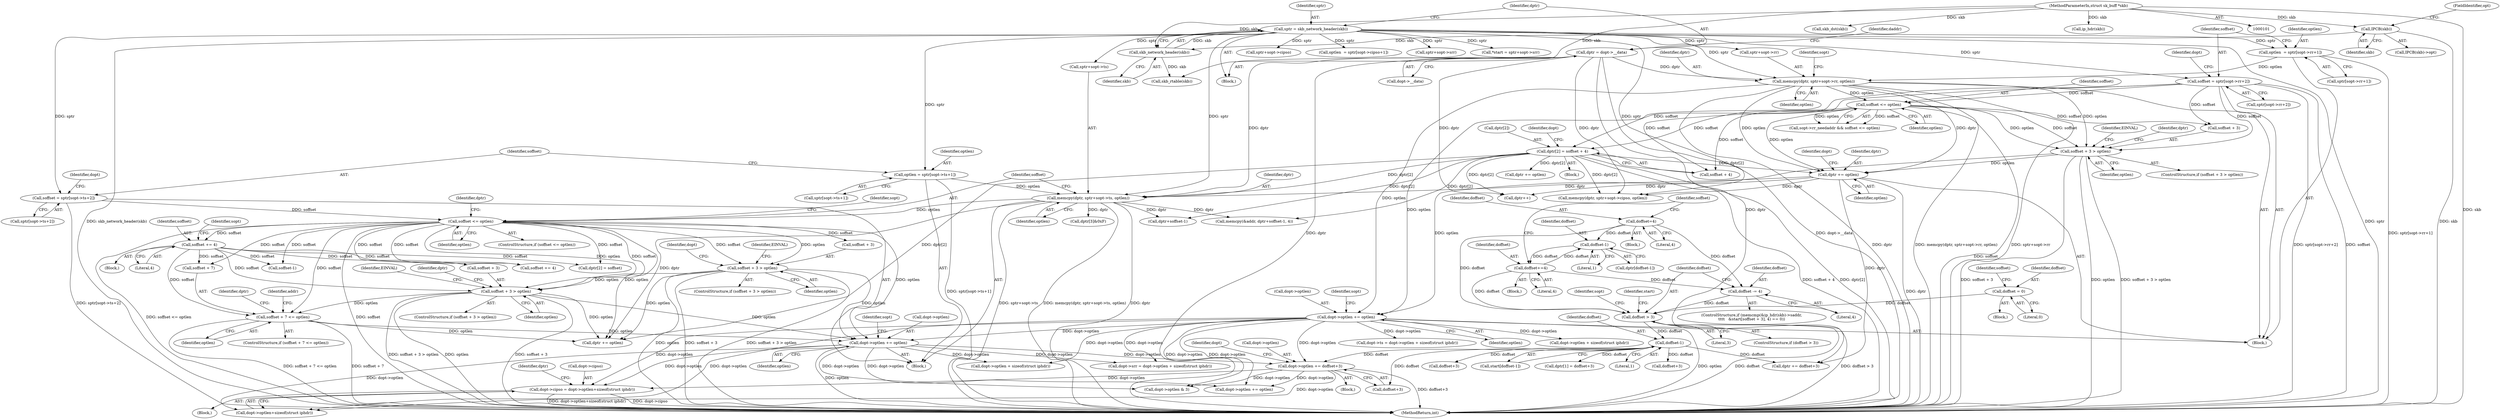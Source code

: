 digraph "0_linux_f6d8bd051c391c1c0458a30b2a7abcd939329259_16@API" {
"1000568" [label="(Call,dopt->cipso = dopt->optlen+sizeof(struct iphdr))"];
"1000376" [label="(Call,dopt->optlen += optlen)"];
"1000278" [label="(Call,soffset + 3 > optlen)"];
"1000268" [label="(Call,soffset <= optlen)"];
"1000240" [label="(Call,soffset = sptr[sopt->ts+2])"];
"1000132" [label="(Call,sptr = skb_network_header(skb))"];
"1000134" [label="(Call,skb_network_header(skb))"];
"1000121" [label="(Call,IPCB(skb))"];
"1000103" [label="(MethodParameterIn,struct sk_buff *skb)"];
"1000259" [label="(Call,memcpy(dptr, sptr+sopt->ts, optlen))"];
"1000218" [label="(Call,dptr += optlen)"];
"1000180" [label="(Call,memcpy(dptr, sptr+sopt->rr, optlen))"];
"1000136" [label="(Call,dptr = dopt->__data)"];
"1000152" [label="(Call,optlen  = sptr[sopt->rr+1])"];
"1000193" [label="(Call,soffset <= optlen)"];
"1000161" [label="(Call,soffset = sptr[sopt->rr+2])"];
"1000198" [label="(Call,soffset + 3 > optlen)"];
"1000206" [label="(Call,dptr[2] = soffset + 4)"];
"1000231" [label="(Call,optlen = sptr[sopt->ts+1])"];
"1000300" [label="(Call,soffset + 3 > optlen)"];
"1000291" [label="(Call,soffset += 4)"];
"1000333" [label="(Call,soffset + 7 <= optlen)"];
"1000221" [label="(Call,dopt->optlen += optlen)"];
"1000540" [label="(Call,dopt->optlen += doffset+3)"];
"1000495" [label="(Call,doffset-1)"];
"1000487" [label="(Call,doffset > 3)"];
"1000405" [label="(Call,doffset = 0)"];
"1000483" [label="(Call,doffset -= 4)"];
"1000440" [label="(Call,doffset=4)"];
"1000450" [label="(Call,doffset+=4)"];
"1000457" [label="(Call,doffset-1)"];
"1000123" [label="(FieldIdentifier,opt)"];
"1000223" [label="(Identifier,dopt)"];
"1000137" [label="(Identifier,dptr)"];
"1000467" [label="(ControlStructure,if (memcmp(&ip_hdr(skb)->saddr,\n\t\t\t\t   &start[soffset + 3], 4) == 0))"];
"1000440" [label="(Call,doffset=4)"];
"1000580" [label="(Call,sptr+sopt->cipso)"];
"1000307" [label="(Identifier,EINVAL)"];
"1000383" [label="(Identifier,sopt)"];
"1000296" [label="(Identifier,sopt)"];
"1000343" [label="(Call,dptr+soffset-1)"];
"1000191" [label="(Identifier,sopt)"];
"1000496" [label="(Identifier,doffset)"];
"1000485" [label="(Literal,4)"];
"1000340" [label="(Call,memcpy(&addr, dptr+soffset-1, 4))"];
"1000220" [label="(Identifier,optlen)"];
"1000162" [label="(Identifier,soffset)"];
"1000484" [label="(Identifier,doffset)"];
"1000410" [label="(Identifier,soffset)"];
"1000457" [label="(Call,doffset-1)"];
"1000206" [label="(Call,dptr[2] = soffset + 4)"];
"1000187" [label="(Identifier,optlen)"];
"1000345" [label="(Call,soffset-1)"];
"1000487" [label="(Call,doffset > 3)"];
"1000196" [label="(Block,)"];
"1000230" [label="(Block,)"];
"1000304" [label="(Identifier,optlen)"];
"1000407" [label="(Literal,0)"];
"1000334" [label="(Call,soffset + 7)"];
"1000556" [label="(Identifier,sopt)"];
"1000144" [label="(Call,skb_rtable(skb))"];
"1000406" [label="(Identifier,doffset)"];
"1000579" [label="(Identifier,dptr)"];
"1000373" [label="(Call,dptr += optlen)"];
"1000268" [label="(Call,soffset <= optlen)"];
"1000595" [label="(Call,dopt->optlen & 3)"];
"1000193" [label="(Call,soffset <= optlen)"];
"1000199" [label="(Call,soffset + 3)"];
"1000274" [label="(Identifier,sopt)"];
"1000207" [label="(Call,dptr[2])"];
"1000288" [label="(Identifier,dopt)"];
"1000517" [label="(Call,doffset+3)"];
"1000242" [label="(Call,sptr[sopt->ts+2])"];
"1000276" [label="(Block,)"];
"1000221" [label="(Call,dopt->optlen += optlen)"];
"1000285" [label="(Identifier,EINVAL)"];
"1000534" [label="(Call,dopt->optlen + sizeof(struct iphdr))"];
"1000120" [label="(Call,IPCB(skb)->opt)"];
"1000337" [label="(Identifier,optlen)"];
"1000497" [label="(Literal,1)"];
"1000210" [label="(Call,soffset + 4)"];
"1000194" [label="(Identifier,soffset)"];
"1000163" [label="(Call,sptr[sopt->rr+2])"];
"1000231" [label="(Call,optlen = sptr[sopt->ts+1])"];
"1000181" [label="(Identifier,dptr)"];
"1000322" [label="(Call,soffset += 4)"];
"1000134" [label="(Call,skb_network_header(skb))"];
"1000259" [label="(Call,memcpy(dptr, sptr+sopt->ts, optlen))"];
"1000354" [label="(Call,skb_dst(skb))"];
"1000525" [label="(Call,dptr += doffset+3)"];
"1000342" [label="(Identifier,addr)"];
"1000299" [label="(ControlStructure,if (soffset + 3 > optlen))"];
"1000202" [label="(Identifier,optlen)"];
"1000495" [label="(Call,doffset-1)"];
"1000455" [label="(Call,dptr[doffset-1])"];
"1000225" [label="(Identifier,optlen)"];
"1000292" [label="(Identifier,soffset)"];
"1000215" [label="(Identifier,dopt)"];
"1000241" [label="(Identifier,soffset)"];
"1000472" [label="(Call,ip_hdr(skb))"];
"1000458" [label="(Identifier,doffset)"];
"1000452" [label="(Literal,4)"];
"1000208" [label="(Identifier,dptr)"];
"1000232" [label="(Identifier,optlen)"];
"1000450" [label="(Call,doffset+=4)"];
"1000270" [label="(Identifier,optlen)"];
"1000138" [label="(Call,dopt->__data)"];
"1000370" [label="(Identifier,dptr)"];
"1000266" [label="(Identifier,optlen)"];
"1000541" [label="(Call,dopt->optlen)"];
"1000267" [label="(ControlStructure,if (soffset <= optlen))"];
"1000261" [label="(Call,sptr+sopt->ts)"];
"1000612" [label="(MethodReturn,int)"];
"1000488" [label="(Identifier,doffset)"];
"1000269" [label="(Identifier,soffset)"];
"1000233" [label="(Call,sptr[sopt->ts+1])"];
"1000103" [label="(MethodParameterIn,struct sk_buff *skb)"];
"1000151" [label="(Block,)"];
"1000451" [label="(Identifier,doffset)"];
"1000189" [label="(Call,sopt->rr_needaddr && soffset <= optlen)"];
"1000374" [label="(Identifier,dptr)"];
"1000377" [label="(Call,dopt->optlen)"];
"1000136" [label="(Call,dptr = dopt->__data)"];
"1000132" [label="(Call,sptr = skb_network_header(skb))"];
"1000376" [label="(Call,dopt->optlen += optlen)"];
"1000589" [label="(Call,dopt->optlen += optlen)"];
"1000333" [label="(Call,soffset + 7 <= optlen)"];
"1000559" [label="(Call,optlen  = sptr[sopt->cipso+1])"];
"1000544" [label="(Call,doffset+3)"];
"1000446" [label="(Block,)"];
"1000135" [label="(Identifier,skb)"];
"1000240" [label="(Call,soffset = sptr[sopt->ts+2])"];
"1000444" [label="(Identifier,soffset)"];
"1000154" [label="(Call,sptr[sopt->rr+1])"];
"1000527" [label="(Call,doffset+3)"];
"1000122" [label="(Identifier,skb)"];
"1000483" [label="(Call,doffset -= 4)"];
"1000133" [label="(Identifier,sptr)"];
"1000513" [label="(Call,dptr[1] = doffset+3)"];
"1000568" [label="(Call,dopt->cipso = dopt->optlen+sizeof(struct iphdr))"];
"1000253" [label="(Call,dopt->optlen + sizeof(struct iphdr))"];
"1000277" [label="(ControlStructure,if (soffset + 3 > optlen))"];
"1000586" [label="(Call,dptr += optlen)"];
"1000180" [label="(Call,memcpy(dptr, sptr+sopt->rr, optlen))"];
"1000603" [label="(Call,dptr++)"];
"1000205" [label="(Identifier,EINVAL)"];
"1000161" [label="(Call,soffset = sptr[sopt->rr+2])"];
"1000380" [label="(Identifier,optlen)"];
"1000249" [label="(Call,dopt->ts = dopt->optlen + sizeof(struct iphdr))"];
"1000493" [label="(Call,start[doffset-1])"];
"1000441" [label="(Identifier,doffset)"];
"1000569" [label="(Call,dopt->cipso)"];
"1000389" [label="(Call,sptr+sopt->srr)"];
"1000442" [label="(Literal,4)"];
"1000310" [label="(Call,dptr[3]&0xF)"];
"1000572" [label="(Call,dopt->optlen+sizeof(struct iphdr))"];
"1000104" [label="(Block,)"];
"1000301" [label="(Call,soffset + 3)"];
"1000219" [label="(Identifier,dptr)"];
"1000172" [label="(Identifier,dopt)"];
"1000332" [label="(ControlStructure,if (soffset + 7 <= optlen))"];
"1000251" [label="(Identifier,dopt)"];
"1000153" [label="(Identifier,optlen)"];
"1000152" [label="(Call,optlen  = sptr[sopt->rr+1])"];
"1000198" [label="(Call,soffset + 3 > optlen)"];
"1000368" [label="(Call,dptr[2] = soffset)"];
"1000121" [label="(Call,IPCB(skb))"];
"1000195" [label="(Identifier,optlen)"];
"1000279" [label="(Call,soffset + 3)"];
"1000540" [label="(Call,dopt->optlen += doffset+3)"];
"1000385" [label="(Block,)"];
"1000578" [label="(Call,memcpy(dptr, sptr+sopt->cipso, optlen))"];
"1000405" [label="(Call,doffset = 0)"];
"1000436" [label="(Block,)"];
"1000549" [label="(Identifier,dopt)"];
"1000222" [label="(Call,dopt->optlen)"];
"1000490" [label="(Block,)"];
"1000530" [label="(Call,dopt->srr = dopt->optlen + sizeof(struct iphdr))"];
"1000278" [label="(Call,soffset + 3 > optlen)"];
"1000218" [label="(Call,dptr += optlen)"];
"1000282" [label="(Identifier,optlen)"];
"1000459" [label="(Literal,1)"];
"1000228" [label="(Identifier,sopt)"];
"1000291" [label="(Call,soffset += 4)"];
"1000387" [label="(Call,*start = sptr+sopt->srr)"];
"1000293" [label="(Literal,4)"];
"1000486" [label="(ControlStructure,if (doffset > 3))"];
"1000142" [label="(Identifier,daddr)"];
"1000558" [label="(Block,)"];
"1000300" [label="(Call,soffset + 3 > optlen)"];
"1000260" [label="(Identifier,dptr)"];
"1000312" [label="(Identifier,dptr)"];
"1000197" [label="(ControlStructure,if (soffset + 3 > optlen))"];
"1000489" [label="(Literal,3)"];
"1000182" [label="(Call,sptr+sopt->rr)"];
"1000494" [label="(Identifier,start)"];
"1000568" -> "1000558"  [label="AST: "];
"1000568" -> "1000572"  [label="CFG: "];
"1000569" -> "1000568"  [label="AST: "];
"1000572" -> "1000568"  [label="AST: "];
"1000579" -> "1000568"  [label="CFG: "];
"1000568" -> "1000612"  [label="DDG: dopt->cipso"];
"1000568" -> "1000612"  [label="DDG: dopt->optlen+sizeof(struct iphdr)"];
"1000376" -> "1000568"  [label="DDG: dopt->optlen"];
"1000221" -> "1000568"  [label="DDG: dopt->optlen"];
"1000540" -> "1000568"  [label="DDG: dopt->optlen"];
"1000376" -> "1000230"  [label="AST: "];
"1000376" -> "1000380"  [label="CFG: "];
"1000377" -> "1000376"  [label="AST: "];
"1000380" -> "1000376"  [label="AST: "];
"1000383" -> "1000376"  [label="CFG: "];
"1000376" -> "1000612"  [label="DDG: optlen"];
"1000278" -> "1000376"  [label="DDG: optlen"];
"1000300" -> "1000376"  [label="DDG: optlen"];
"1000268" -> "1000376"  [label="DDG: optlen"];
"1000333" -> "1000376"  [label="DDG: optlen"];
"1000221" -> "1000376"  [label="DDG: dopt->optlen"];
"1000376" -> "1000530"  [label="DDG: dopt->optlen"];
"1000376" -> "1000534"  [label="DDG: dopt->optlen"];
"1000376" -> "1000540"  [label="DDG: dopt->optlen"];
"1000376" -> "1000572"  [label="DDG: dopt->optlen"];
"1000376" -> "1000589"  [label="DDG: dopt->optlen"];
"1000376" -> "1000595"  [label="DDG: dopt->optlen"];
"1000278" -> "1000277"  [label="AST: "];
"1000278" -> "1000282"  [label="CFG: "];
"1000279" -> "1000278"  [label="AST: "];
"1000282" -> "1000278"  [label="AST: "];
"1000285" -> "1000278"  [label="CFG: "];
"1000288" -> "1000278"  [label="CFG: "];
"1000278" -> "1000612"  [label="DDG: optlen"];
"1000278" -> "1000612"  [label="DDG: soffset + 3 > optlen"];
"1000278" -> "1000612"  [label="DDG: soffset + 3"];
"1000268" -> "1000278"  [label="DDG: soffset"];
"1000268" -> "1000278"  [label="DDG: optlen"];
"1000278" -> "1000300"  [label="DDG: optlen"];
"1000278" -> "1000373"  [label="DDG: optlen"];
"1000268" -> "1000267"  [label="AST: "];
"1000268" -> "1000270"  [label="CFG: "];
"1000269" -> "1000268"  [label="AST: "];
"1000270" -> "1000268"  [label="AST: "];
"1000274" -> "1000268"  [label="CFG: "];
"1000374" -> "1000268"  [label="CFG: "];
"1000268" -> "1000612"  [label="DDG: soffset"];
"1000268" -> "1000612"  [label="DDG: soffset <= optlen"];
"1000240" -> "1000268"  [label="DDG: soffset"];
"1000259" -> "1000268"  [label="DDG: optlen"];
"1000268" -> "1000279"  [label="DDG: soffset"];
"1000268" -> "1000291"  [label="DDG: soffset"];
"1000268" -> "1000300"  [label="DDG: soffset"];
"1000268" -> "1000300"  [label="DDG: optlen"];
"1000268" -> "1000301"  [label="DDG: soffset"];
"1000268" -> "1000322"  [label="DDG: soffset"];
"1000268" -> "1000333"  [label="DDG: soffset"];
"1000268" -> "1000334"  [label="DDG: soffset"];
"1000268" -> "1000345"  [label="DDG: soffset"];
"1000268" -> "1000368"  [label="DDG: soffset"];
"1000268" -> "1000373"  [label="DDG: optlen"];
"1000240" -> "1000230"  [label="AST: "];
"1000240" -> "1000242"  [label="CFG: "];
"1000241" -> "1000240"  [label="AST: "];
"1000242" -> "1000240"  [label="AST: "];
"1000251" -> "1000240"  [label="CFG: "];
"1000240" -> "1000612"  [label="DDG: sptr[sopt->ts+2]"];
"1000132" -> "1000240"  [label="DDG: sptr"];
"1000132" -> "1000104"  [label="AST: "];
"1000132" -> "1000134"  [label="CFG: "];
"1000133" -> "1000132"  [label="AST: "];
"1000134" -> "1000132"  [label="AST: "];
"1000137" -> "1000132"  [label="CFG: "];
"1000132" -> "1000612"  [label="DDG: skb_network_header(skb)"];
"1000132" -> "1000612"  [label="DDG: sptr"];
"1000134" -> "1000132"  [label="DDG: skb"];
"1000132" -> "1000152"  [label="DDG: sptr"];
"1000132" -> "1000161"  [label="DDG: sptr"];
"1000132" -> "1000180"  [label="DDG: sptr"];
"1000132" -> "1000182"  [label="DDG: sptr"];
"1000132" -> "1000231"  [label="DDG: sptr"];
"1000132" -> "1000259"  [label="DDG: sptr"];
"1000132" -> "1000261"  [label="DDG: sptr"];
"1000132" -> "1000387"  [label="DDG: sptr"];
"1000132" -> "1000389"  [label="DDG: sptr"];
"1000132" -> "1000559"  [label="DDG: sptr"];
"1000132" -> "1000578"  [label="DDG: sptr"];
"1000132" -> "1000580"  [label="DDG: sptr"];
"1000134" -> "1000135"  [label="CFG: "];
"1000135" -> "1000134"  [label="AST: "];
"1000121" -> "1000134"  [label="DDG: skb"];
"1000103" -> "1000134"  [label="DDG: skb"];
"1000134" -> "1000144"  [label="DDG: skb"];
"1000121" -> "1000120"  [label="AST: "];
"1000121" -> "1000122"  [label="CFG: "];
"1000122" -> "1000121"  [label="AST: "];
"1000123" -> "1000121"  [label="CFG: "];
"1000121" -> "1000612"  [label="DDG: skb"];
"1000103" -> "1000121"  [label="DDG: skb"];
"1000103" -> "1000101"  [label="AST: "];
"1000103" -> "1000612"  [label="DDG: skb"];
"1000103" -> "1000144"  [label="DDG: skb"];
"1000103" -> "1000354"  [label="DDG: skb"];
"1000103" -> "1000472"  [label="DDG: skb"];
"1000259" -> "1000230"  [label="AST: "];
"1000259" -> "1000266"  [label="CFG: "];
"1000260" -> "1000259"  [label="AST: "];
"1000261" -> "1000259"  [label="AST: "];
"1000266" -> "1000259"  [label="AST: "];
"1000269" -> "1000259"  [label="CFG: "];
"1000259" -> "1000612"  [label="DDG: memcpy(dptr, sptr+sopt->ts, optlen)"];
"1000259" -> "1000612"  [label="DDG: dptr"];
"1000259" -> "1000612"  [label="DDG: sptr+sopt->ts"];
"1000218" -> "1000259"  [label="DDG: dptr"];
"1000206" -> "1000259"  [label="DDG: dptr[2]"];
"1000136" -> "1000259"  [label="DDG: dptr"];
"1000231" -> "1000259"  [label="DDG: optlen"];
"1000259" -> "1000310"  [label="DDG: dptr"];
"1000259" -> "1000340"  [label="DDG: dptr"];
"1000259" -> "1000343"  [label="DDG: dptr"];
"1000259" -> "1000373"  [label="DDG: dptr"];
"1000218" -> "1000151"  [label="AST: "];
"1000218" -> "1000220"  [label="CFG: "];
"1000219" -> "1000218"  [label="AST: "];
"1000220" -> "1000218"  [label="AST: "];
"1000223" -> "1000218"  [label="CFG: "];
"1000218" -> "1000612"  [label="DDG: dptr"];
"1000180" -> "1000218"  [label="DDG: optlen"];
"1000180" -> "1000218"  [label="DDG: dptr"];
"1000193" -> "1000218"  [label="DDG: optlen"];
"1000198" -> "1000218"  [label="DDG: optlen"];
"1000206" -> "1000218"  [label="DDG: dptr[2]"];
"1000218" -> "1000525"  [label="DDG: dptr"];
"1000218" -> "1000578"  [label="DDG: dptr"];
"1000218" -> "1000603"  [label="DDG: dptr"];
"1000180" -> "1000151"  [label="AST: "];
"1000180" -> "1000187"  [label="CFG: "];
"1000181" -> "1000180"  [label="AST: "];
"1000182" -> "1000180"  [label="AST: "];
"1000187" -> "1000180"  [label="AST: "];
"1000191" -> "1000180"  [label="CFG: "];
"1000180" -> "1000612"  [label="DDG: sptr+sopt->rr"];
"1000180" -> "1000612"  [label="DDG: dptr"];
"1000180" -> "1000612"  [label="DDG: memcpy(dptr, sptr+sopt->rr, optlen)"];
"1000136" -> "1000180"  [label="DDG: dptr"];
"1000152" -> "1000180"  [label="DDG: optlen"];
"1000180" -> "1000193"  [label="DDG: optlen"];
"1000180" -> "1000198"  [label="DDG: optlen"];
"1000180" -> "1000221"  [label="DDG: optlen"];
"1000136" -> "1000104"  [label="AST: "];
"1000136" -> "1000138"  [label="CFG: "];
"1000137" -> "1000136"  [label="AST: "];
"1000138" -> "1000136"  [label="AST: "];
"1000142" -> "1000136"  [label="CFG: "];
"1000136" -> "1000612"  [label="DDG: dopt->__data"];
"1000136" -> "1000612"  [label="DDG: dptr"];
"1000136" -> "1000525"  [label="DDG: dptr"];
"1000136" -> "1000578"  [label="DDG: dptr"];
"1000136" -> "1000603"  [label="DDG: dptr"];
"1000152" -> "1000151"  [label="AST: "];
"1000152" -> "1000154"  [label="CFG: "];
"1000153" -> "1000152"  [label="AST: "];
"1000154" -> "1000152"  [label="AST: "];
"1000162" -> "1000152"  [label="CFG: "];
"1000152" -> "1000612"  [label="DDG: sptr[sopt->rr+1]"];
"1000193" -> "1000189"  [label="AST: "];
"1000193" -> "1000195"  [label="CFG: "];
"1000194" -> "1000193"  [label="AST: "];
"1000195" -> "1000193"  [label="AST: "];
"1000189" -> "1000193"  [label="CFG: "];
"1000193" -> "1000612"  [label="DDG: soffset"];
"1000193" -> "1000189"  [label="DDG: soffset"];
"1000193" -> "1000189"  [label="DDG: optlen"];
"1000161" -> "1000193"  [label="DDG: soffset"];
"1000193" -> "1000198"  [label="DDG: soffset"];
"1000193" -> "1000198"  [label="DDG: optlen"];
"1000193" -> "1000199"  [label="DDG: soffset"];
"1000193" -> "1000206"  [label="DDG: soffset"];
"1000193" -> "1000210"  [label="DDG: soffset"];
"1000193" -> "1000221"  [label="DDG: optlen"];
"1000161" -> "1000151"  [label="AST: "];
"1000161" -> "1000163"  [label="CFG: "];
"1000162" -> "1000161"  [label="AST: "];
"1000163" -> "1000161"  [label="AST: "];
"1000172" -> "1000161"  [label="CFG: "];
"1000161" -> "1000612"  [label="DDG: sptr[sopt->rr+2]"];
"1000161" -> "1000612"  [label="DDG: soffset"];
"1000161" -> "1000198"  [label="DDG: soffset"];
"1000161" -> "1000199"  [label="DDG: soffset"];
"1000161" -> "1000206"  [label="DDG: soffset"];
"1000161" -> "1000210"  [label="DDG: soffset"];
"1000198" -> "1000197"  [label="AST: "];
"1000198" -> "1000202"  [label="CFG: "];
"1000199" -> "1000198"  [label="AST: "];
"1000202" -> "1000198"  [label="AST: "];
"1000205" -> "1000198"  [label="CFG: "];
"1000208" -> "1000198"  [label="CFG: "];
"1000198" -> "1000612"  [label="DDG: soffset + 3"];
"1000198" -> "1000612"  [label="DDG: optlen"];
"1000198" -> "1000612"  [label="DDG: soffset + 3 > optlen"];
"1000198" -> "1000221"  [label="DDG: optlen"];
"1000206" -> "1000196"  [label="AST: "];
"1000206" -> "1000210"  [label="CFG: "];
"1000207" -> "1000206"  [label="AST: "];
"1000210" -> "1000206"  [label="AST: "];
"1000215" -> "1000206"  [label="CFG: "];
"1000206" -> "1000612"  [label="DDG: soffset + 4"];
"1000206" -> "1000612"  [label="DDG: dptr[2]"];
"1000206" -> "1000340"  [label="DDG: dptr[2]"];
"1000206" -> "1000343"  [label="DDG: dptr[2]"];
"1000206" -> "1000373"  [label="DDG: dptr[2]"];
"1000206" -> "1000578"  [label="DDG: dptr[2]"];
"1000206" -> "1000586"  [label="DDG: dptr[2]"];
"1000206" -> "1000603"  [label="DDG: dptr[2]"];
"1000231" -> "1000230"  [label="AST: "];
"1000231" -> "1000233"  [label="CFG: "];
"1000232" -> "1000231"  [label="AST: "];
"1000233" -> "1000231"  [label="AST: "];
"1000241" -> "1000231"  [label="CFG: "];
"1000231" -> "1000612"  [label="DDG: sptr[sopt->ts+1]"];
"1000300" -> "1000299"  [label="AST: "];
"1000300" -> "1000304"  [label="CFG: "];
"1000301" -> "1000300"  [label="AST: "];
"1000304" -> "1000300"  [label="AST: "];
"1000307" -> "1000300"  [label="CFG: "];
"1000312" -> "1000300"  [label="CFG: "];
"1000300" -> "1000612"  [label="DDG: optlen"];
"1000300" -> "1000612"  [label="DDG: soffset + 3"];
"1000300" -> "1000612"  [label="DDG: soffset + 3 > optlen"];
"1000291" -> "1000300"  [label="DDG: soffset"];
"1000300" -> "1000333"  [label="DDG: optlen"];
"1000300" -> "1000373"  [label="DDG: optlen"];
"1000291" -> "1000276"  [label="AST: "];
"1000291" -> "1000293"  [label="CFG: "];
"1000292" -> "1000291"  [label="AST: "];
"1000293" -> "1000291"  [label="AST: "];
"1000296" -> "1000291"  [label="CFG: "];
"1000291" -> "1000301"  [label="DDG: soffset"];
"1000291" -> "1000322"  [label="DDG: soffset"];
"1000291" -> "1000333"  [label="DDG: soffset"];
"1000291" -> "1000334"  [label="DDG: soffset"];
"1000291" -> "1000345"  [label="DDG: soffset"];
"1000291" -> "1000368"  [label="DDG: soffset"];
"1000333" -> "1000332"  [label="AST: "];
"1000333" -> "1000337"  [label="CFG: "];
"1000334" -> "1000333"  [label="AST: "];
"1000337" -> "1000333"  [label="AST: "];
"1000342" -> "1000333"  [label="CFG: "];
"1000370" -> "1000333"  [label="CFG: "];
"1000333" -> "1000612"  [label="DDG: soffset + 7"];
"1000333" -> "1000612"  [label="DDG: soffset + 7 <= optlen"];
"1000333" -> "1000373"  [label="DDG: optlen"];
"1000221" -> "1000151"  [label="AST: "];
"1000221" -> "1000225"  [label="CFG: "];
"1000222" -> "1000221"  [label="AST: "];
"1000225" -> "1000221"  [label="AST: "];
"1000228" -> "1000221"  [label="CFG: "];
"1000221" -> "1000612"  [label="DDG: optlen"];
"1000221" -> "1000249"  [label="DDG: dopt->optlen"];
"1000221" -> "1000253"  [label="DDG: dopt->optlen"];
"1000221" -> "1000530"  [label="DDG: dopt->optlen"];
"1000221" -> "1000534"  [label="DDG: dopt->optlen"];
"1000221" -> "1000540"  [label="DDG: dopt->optlen"];
"1000221" -> "1000572"  [label="DDG: dopt->optlen"];
"1000221" -> "1000589"  [label="DDG: dopt->optlen"];
"1000221" -> "1000595"  [label="DDG: dopt->optlen"];
"1000540" -> "1000490"  [label="AST: "];
"1000540" -> "1000544"  [label="CFG: "];
"1000541" -> "1000540"  [label="AST: "];
"1000544" -> "1000540"  [label="AST: "];
"1000549" -> "1000540"  [label="CFG: "];
"1000540" -> "1000612"  [label="DDG: doffset+3"];
"1000495" -> "1000540"  [label="DDG: doffset"];
"1000540" -> "1000572"  [label="DDG: dopt->optlen"];
"1000540" -> "1000589"  [label="DDG: dopt->optlen"];
"1000540" -> "1000595"  [label="DDG: dopt->optlen"];
"1000495" -> "1000493"  [label="AST: "];
"1000495" -> "1000497"  [label="CFG: "];
"1000496" -> "1000495"  [label="AST: "];
"1000497" -> "1000495"  [label="AST: "];
"1000493" -> "1000495"  [label="CFG: "];
"1000487" -> "1000495"  [label="DDG: doffset"];
"1000495" -> "1000513"  [label="DDG: doffset"];
"1000495" -> "1000517"  [label="DDG: doffset"];
"1000495" -> "1000525"  [label="DDG: doffset"];
"1000495" -> "1000527"  [label="DDG: doffset"];
"1000495" -> "1000544"  [label="DDG: doffset"];
"1000487" -> "1000486"  [label="AST: "];
"1000487" -> "1000489"  [label="CFG: "];
"1000488" -> "1000487"  [label="AST: "];
"1000489" -> "1000487"  [label="AST: "];
"1000494" -> "1000487"  [label="CFG: "];
"1000556" -> "1000487"  [label="CFG: "];
"1000487" -> "1000612"  [label="DDG: doffset"];
"1000487" -> "1000612"  [label="DDG: doffset > 3"];
"1000405" -> "1000487"  [label="DDG: doffset"];
"1000483" -> "1000487"  [label="DDG: doffset"];
"1000440" -> "1000487"  [label="DDG: doffset"];
"1000450" -> "1000487"  [label="DDG: doffset"];
"1000405" -> "1000385"  [label="AST: "];
"1000405" -> "1000407"  [label="CFG: "];
"1000406" -> "1000405"  [label="AST: "];
"1000407" -> "1000405"  [label="AST: "];
"1000410" -> "1000405"  [label="CFG: "];
"1000483" -> "1000467"  [label="AST: "];
"1000483" -> "1000485"  [label="CFG: "];
"1000484" -> "1000483"  [label="AST: "];
"1000485" -> "1000483"  [label="AST: "];
"1000488" -> "1000483"  [label="CFG: "];
"1000440" -> "1000483"  [label="DDG: doffset"];
"1000450" -> "1000483"  [label="DDG: doffset"];
"1000440" -> "1000436"  [label="AST: "];
"1000440" -> "1000442"  [label="CFG: "];
"1000441" -> "1000440"  [label="AST: "];
"1000442" -> "1000440"  [label="AST: "];
"1000444" -> "1000440"  [label="CFG: "];
"1000440" -> "1000457"  [label="DDG: doffset"];
"1000450" -> "1000446"  [label="AST: "];
"1000450" -> "1000452"  [label="CFG: "];
"1000451" -> "1000450"  [label="AST: "];
"1000452" -> "1000450"  [label="AST: "];
"1000444" -> "1000450"  [label="CFG: "];
"1000457" -> "1000450"  [label="DDG: doffset"];
"1000450" -> "1000457"  [label="DDG: doffset"];
"1000457" -> "1000455"  [label="AST: "];
"1000457" -> "1000459"  [label="CFG: "];
"1000458" -> "1000457"  [label="AST: "];
"1000459" -> "1000457"  [label="AST: "];
"1000455" -> "1000457"  [label="CFG: "];
}
